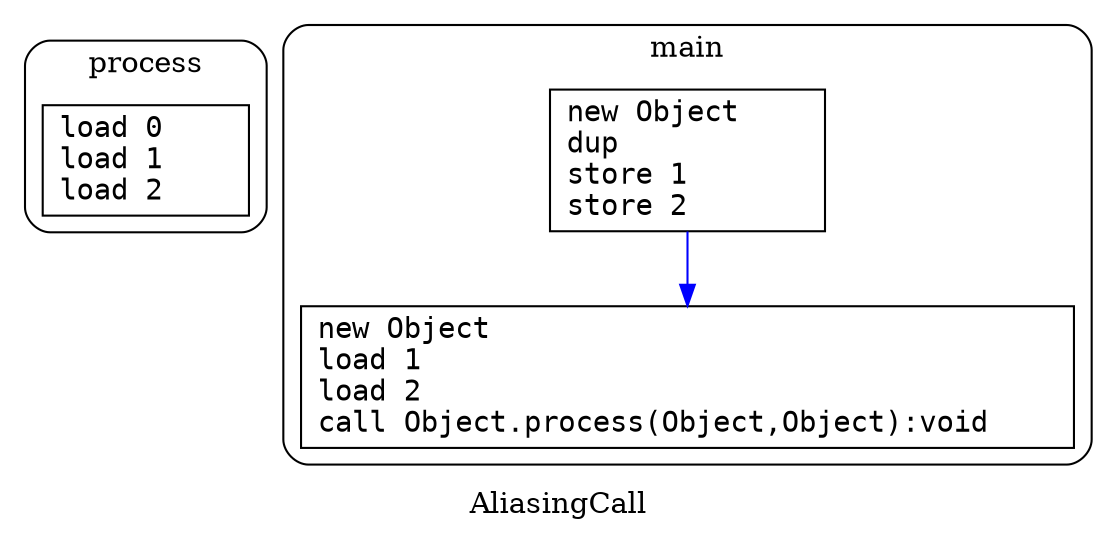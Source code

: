 digraph Program {
  label="AliasingCall"
  node [shape=box fontname="monospace"];
  edge [color=blue];
  subgraph cluster_0 {
    label="process";
    color=black;
    style=rounded;
    node [shape=box fontname="monospace"];
    edge [color=blue];
    process_block1 [label="load 0    \lload 1    \lload 2    \l"];
  }
  subgraph cluster_1 {
    label="main";
    color=black;
    style=rounded;
    node [shape=box fontname="monospace"];
    edge [color=blue];
    main_block1 [label="new Object    \ldup           \lstore 1       \lstore 2       \l"];
    main_block2 [label="new Object                                 \lload 1                                     \lload 2                                     \lcall Object.process(Object,Object):void    \l"];
    main_block1 -> main_block2;
  }
}
